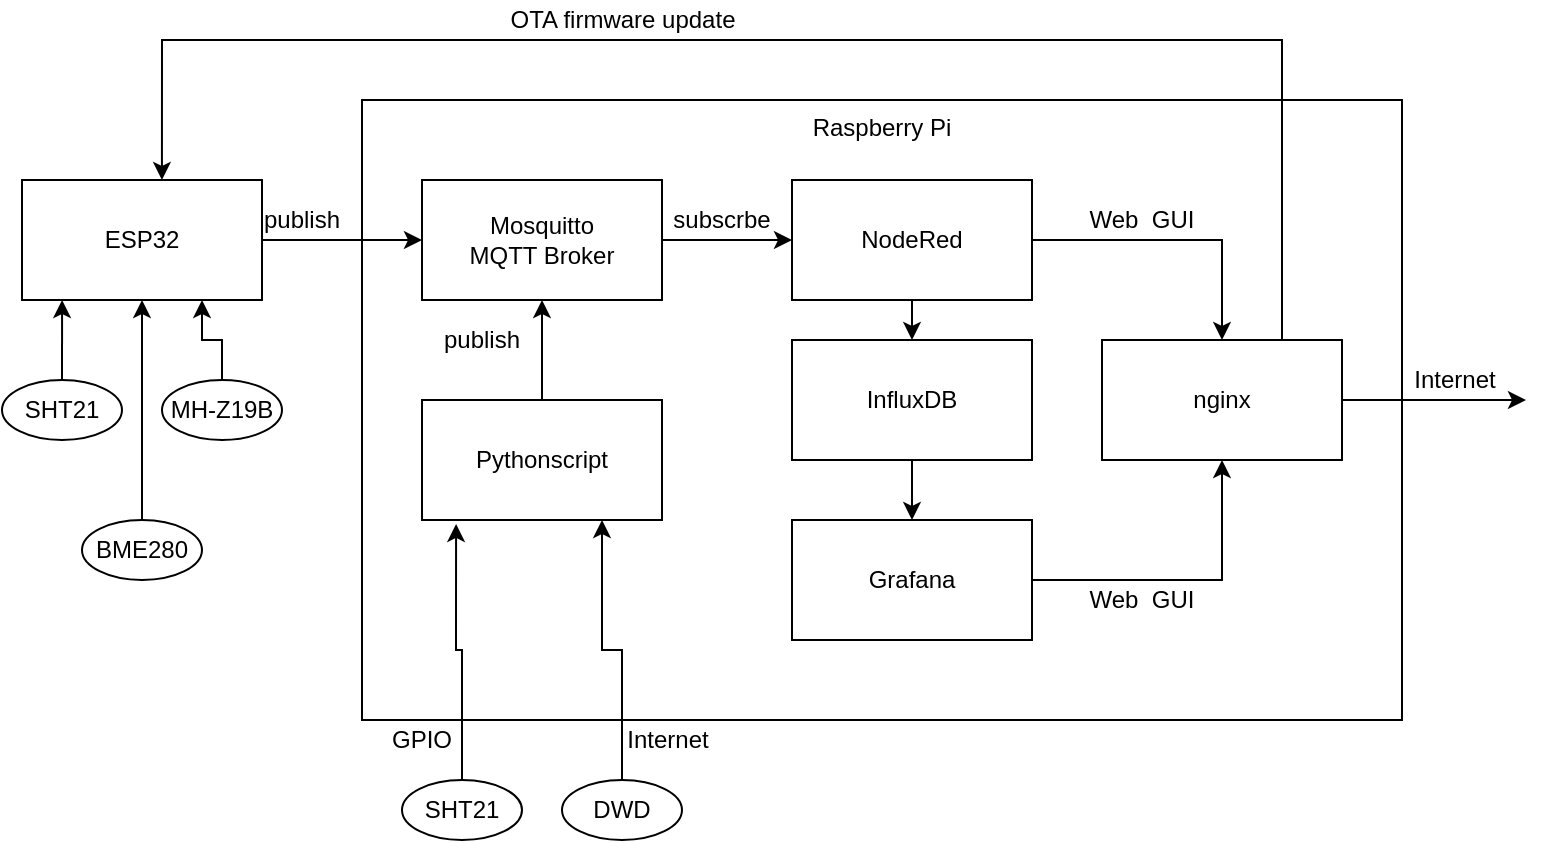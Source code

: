<mxfile version="13.5.1" type="device"><diagram id="TBIGFhf7Iyc6re4Y8X41" name="Page-1"><mxGraphModel dx="794" dy="504" grid="1" gridSize="10" guides="1" tooltips="1" connect="1" arrows="1" fold="1" page="1" pageScale="1" pageWidth="827" pageHeight="1169" math="0" shadow="0"><root><mxCell id="0"/><mxCell id="1" parent="0"/><mxCell id="pqC_s7HEM2kv7ZWtvm-m-2" value="ESP32" style="rounded=0;whiteSpace=wrap;html=1;" parent="1" vertex="1"><mxGeometry x="80" y="120" width="120" height="60" as="geometry"/></mxCell><mxCell id="pqC_s7HEM2kv7ZWtvm-m-3" value="Raspberry Pi" style="rounded=0;whiteSpace=wrap;html=1;verticalAlign=top;" parent="1" vertex="1"><mxGeometry x="250" y="80" width="520" height="310" as="geometry"/></mxCell><mxCell id="pqC_s7HEM2kv7ZWtvm-m-22" style="edgeStyle=orthogonalEdgeStyle;rounded=0;orthogonalLoop=1;jettySize=auto;html=1;exitX=1;exitY=0.5;exitDx=0;exitDy=0;entryX=0;entryY=0.5;entryDx=0;entryDy=0;" parent="1" source="pqC_s7HEM2kv7ZWtvm-m-4" target="pqC_s7HEM2kv7ZWtvm-m-5" edge="1"><mxGeometry relative="1" as="geometry"/></mxCell><mxCell id="pqC_s7HEM2kv7ZWtvm-m-4" value="Mosquitto&lt;br&gt;MQTT Broker" style="rounded=0;whiteSpace=wrap;html=1;" parent="1" vertex="1"><mxGeometry x="280" y="120" width="120" height="60" as="geometry"/></mxCell><mxCell id="pqC_s7HEM2kv7ZWtvm-m-23" style="edgeStyle=orthogonalEdgeStyle;rounded=0;orthogonalLoop=1;jettySize=auto;html=1;exitX=1;exitY=0.5;exitDx=0;exitDy=0;entryX=0.5;entryY=0;entryDx=0;entryDy=0;" parent="1" source="pqC_s7HEM2kv7ZWtvm-m-5" target="pqC_s7HEM2kv7ZWtvm-m-20" edge="1"><mxGeometry relative="1" as="geometry"/></mxCell><mxCell id="pqC_s7HEM2kv7ZWtvm-m-27" style="edgeStyle=orthogonalEdgeStyle;rounded=0;orthogonalLoop=1;jettySize=auto;html=1;exitX=0.5;exitY=1;exitDx=0;exitDy=0;entryX=0.5;entryY=0;entryDx=0;entryDy=0;" parent="1" source="pqC_s7HEM2kv7ZWtvm-m-5" target="pqC_s7HEM2kv7ZWtvm-m-6" edge="1"><mxGeometry relative="1" as="geometry"/></mxCell><mxCell id="pqC_s7HEM2kv7ZWtvm-m-5" value="NodeRed" style="rounded=0;whiteSpace=wrap;html=1;" parent="1" vertex="1"><mxGeometry x="465" y="120" width="120" height="60" as="geometry"/></mxCell><mxCell id="pqC_s7HEM2kv7ZWtvm-m-28" style="edgeStyle=orthogonalEdgeStyle;rounded=0;orthogonalLoop=1;jettySize=auto;html=1;exitX=0.5;exitY=1;exitDx=0;exitDy=0;" parent="1" source="pqC_s7HEM2kv7ZWtvm-m-6" target="pqC_s7HEM2kv7ZWtvm-m-7" edge="1"><mxGeometry relative="1" as="geometry"/></mxCell><mxCell id="pqC_s7HEM2kv7ZWtvm-m-6" value="InfluxDB" style="rounded=0;whiteSpace=wrap;html=1;" parent="1" vertex="1"><mxGeometry x="465" y="200" width="120" height="60" as="geometry"/></mxCell><mxCell id="pqC_s7HEM2kv7ZWtvm-m-24" style="edgeStyle=orthogonalEdgeStyle;rounded=0;orthogonalLoop=1;jettySize=auto;html=1;exitX=1;exitY=0.5;exitDx=0;exitDy=0;" parent="1" source="pqC_s7HEM2kv7ZWtvm-m-7" target="pqC_s7HEM2kv7ZWtvm-m-20" edge="1"><mxGeometry relative="1" as="geometry"/></mxCell><mxCell id="pqC_s7HEM2kv7ZWtvm-m-7" value="Grafana" style="rounded=0;whiteSpace=wrap;html=1;" parent="1" vertex="1"><mxGeometry x="465" y="290" width="120" height="60" as="geometry"/></mxCell><mxCell id="pqC_s7HEM2kv7ZWtvm-m-26" style="edgeStyle=orthogonalEdgeStyle;rounded=0;orthogonalLoop=1;jettySize=auto;html=1;exitX=0.5;exitY=0;exitDx=0;exitDy=0;entryX=0.5;entryY=1;entryDx=0;entryDy=0;" parent="1" source="pqC_s7HEM2kv7ZWtvm-m-8" target="pqC_s7HEM2kv7ZWtvm-m-4" edge="1"><mxGeometry relative="1" as="geometry"/></mxCell><mxCell id="pqC_s7HEM2kv7ZWtvm-m-8" value="Pythonscript" style="rounded=0;whiteSpace=wrap;html=1;" parent="1" vertex="1"><mxGeometry x="280" y="230" width="120" height="60" as="geometry"/></mxCell><mxCell id="pqC_s7HEM2kv7ZWtvm-m-10" style="edgeStyle=orthogonalEdgeStyle;rounded=0;orthogonalLoop=1;jettySize=auto;html=1;exitX=1;exitY=0.5;exitDx=0;exitDy=0;entryX=0;entryY=0.5;entryDx=0;entryDy=0;" parent="1" source="pqC_s7HEM2kv7ZWtvm-m-2" target="pqC_s7HEM2kv7ZWtvm-m-4" edge="1"><mxGeometry relative="1" as="geometry"/></mxCell><mxCell id="pqC_s7HEM2kv7ZWtvm-m-25" style="edgeStyle=orthogonalEdgeStyle;rounded=0;orthogonalLoop=1;jettySize=auto;html=1;exitX=1;exitY=0.5;exitDx=0;exitDy=0;" parent="1" source="pqC_s7HEM2kv7ZWtvm-m-20" edge="1"><mxGeometry relative="1" as="geometry"><mxPoint x="832" y="230" as="targetPoint"/></mxGeometry></mxCell><mxCell id="qsSE6hJDZk3rJnUbYkla-1" style="edgeStyle=orthogonalEdgeStyle;rounded=0;orthogonalLoop=1;jettySize=auto;html=1;exitX=0.75;exitY=0;exitDx=0;exitDy=0;entryX=0.583;entryY=0;entryDx=0;entryDy=0;entryPerimeter=0;" edge="1" parent="1" source="pqC_s7HEM2kv7ZWtvm-m-20" target="pqC_s7HEM2kv7ZWtvm-m-2"><mxGeometry relative="1" as="geometry"><Array as="points"><mxPoint x="710" y="50"/><mxPoint x="150" y="50"/></Array></mxGeometry></mxCell><mxCell id="pqC_s7HEM2kv7ZWtvm-m-20" value="nginx" style="rounded=0;whiteSpace=wrap;html=1;" parent="1" vertex="1"><mxGeometry x="620" y="200" width="120" height="60" as="geometry"/></mxCell><mxCell id="pqC_s7HEM2kv7ZWtvm-m-29" value="Web&amp;nbsp; GUI" style="text;html=1;strokeColor=none;fillColor=none;align=center;verticalAlign=middle;whiteSpace=wrap;rounded=0;" parent="1" vertex="1"><mxGeometry x="610" y="130" width="60" height="20" as="geometry"/></mxCell><mxCell id="pqC_s7HEM2kv7ZWtvm-m-30" value="Web&amp;nbsp; GUI" style="text;html=1;strokeColor=none;fillColor=none;align=center;verticalAlign=middle;whiteSpace=wrap;rounded=0;" parent="1" vertex="1"><mxGeometry x="610" y="320" width="60" height="20" as="geometry"/></mxCell><mxCell id="pqC_s7HEM2kv7ZWtvm-m-31" value="Internet" style="text;html=1;align=center;verticalAlign=middle;resizable=0;points=[];autosize=1;" parent="1" vertex="1"><mxGeometry x="766" y="210" width="60" height="20" as="geometry"/></mxCell><mxCell id="pqC_s7HEM2kv7ZWtvm-m-32" value="publish" style="text;html=1;strokeColor=none;fillColor=none;align=center;verticalAlign=middle;whiteSpace=wrap;rounded=0;" parent="1" vertex="1"><mxGeometry x="200" y="130" width="40" height="20" as="geometry"/></mxCell><mxCell id="pqC_s7HEM2kv7ZWtvm-m-33" value="publish" style="text;html=1;strokeColor=none;fillColor=none;align=center;verticalAlign=middle;whiteSpace=wrap;rounded=0;" parent="1" vertex="1"><mxGeometry x="290" y="190" width="40" height="20" as="geometry"/></mxCell><mxCell id="pqC_s7HEM2kv7ZWtvm-m-34" value="subscrbe" style="text;html=1;strokeColor=none;fillColor=none;align=center;verticalAlign=middle;whiteSpace=wrap;rounded=0;" parent="1" vertex="1"><mxGeometry x="410" y="130" width="40" height="20" as="geometry"/></mxCell><mxCell id="pqC_s7HEM2kv7ZWtvm-m-39" style="edgeStyle=orthogonalEdgeStyle;rounded=0;orthogonalLoop=1;jettySize=auto;html=1;exitX=0.5;exitY=0;exitDx=0;exitDy=0;entryX=0.142;entryY=1.033;entryDx=0;entryDy=0;entryPerimeter=0;" parent="1" source="pqC_s7HEM2kv7ZWtvm-m-37" target="pqC_s7HEM2kv7ZWtvm-m-8" edge="1"><mxGeometry relative="1" as="geometry"/></mxCell><mxCell id="pqC_s7HEM2kv7ZWtvm-m-37" value="SHT21" style="ellipse;whiteSpace=wrap;html=1;" parent="1" vertex="1"><mxGeometry x="270" y="420" width="60" height="30" as="geometry"/></mxCell><mxCell id="pqC_s7HEM2kv7ZWtvm-m-40" style="edgeStyle=orthogonalEdgeStyle;rounded=0;orthogonalLoop=1;jettySize=auto;html=1;exitX=0.5;exitY=0;exitDx=0;exitDy=0;entryX=0.75;entryY=1;entryDx=0;entryDy=0;" parent="1" source="pqC_s7HEM2kv7ZWtvm-m-38" target="pqC_s7HEM2kv7ZWtvm-m-8" edge="1"><mxGeometry relative="1" as="geometry"/></mxCell><mxCell id="pqC_s7HEM2kv7ZWtvm-m-38" value="DWD" style="ellipse;whiteSpace=wrap;html=1;" parent="1" vertex="1"><mxGeometry x="350" y="420" width="60" height="30" as="geometry"/></mxCell><mxCell id="pqC_s7HEM2kv7ZWtvm-m-42" style="edgeStyle=orthogonalEdgeStyle;rounded=0;orthogonalLoop=1;jettySize=auto;html=1;entryX=0.167;entryY=1;entryDx=0;entryDy=0;entryPerimeter=0;" parent="1" source="pqC_s7HEM2kv7ZWtvm-m-41" target="pqC_s7HEM2kv7ZWtvm-m-2" edge="1"><mxGeometry relative="1" as="geometry"/></mxCell><mxCell id="pqC_s7HEM2kv7ZWtvm-m-41" value="SHT21" style="ellipse;whiteSpace=wrap;html=1;" parent="1" vertex="1"><mxGeometry x="70" y="220" width="60" height="30" as="geometry"/></mxCell><mxCell id="pqC_s7HEM2kv7ZWtvm-m-44" style="edgeStyle=orthogonalEdgeStyle;rounded=0;orthogonalLoop=1;jettySize=auto;html=1;entryX=0.75;entryY=1;entryDx=0;entryDy=0;" parent="1" source="pqC_s7HEM2kv7ZWtvm-m-43" target="pqC_s7HEM2kv7ZWtvm-m-2" edge="1"><mxGeometry relative="1" as="geometry"/></mxCell><mxCell id="pqC_s7HEM2kv7ZWtvm-m-43" value="MH-Z19B" style="ellipse;whiteSpace=wrap;html=1;" parent="1" vertex="1"><mxGeometry x="150" y="220" width="60" height="30" as="geometry"/></mxCell><mxCell id="pqC_s7HEM2kv7ZWtvm-m-46" style="edgeStyle=orthogonalEdgeStyle;rounded=0;orthogonalLoop=1;jettySize=auto;html=1;entryX=0.5;entryY=1;entryDx=0;entryDy=0;" parent="1" source="pqC_s7HEM2kv7ZWtvm-m-45" target="pqC_s7HEM2kv7ZWtvm-m-2" edge="1"><mxGeometry relative="1" as="geometry"/></mxCell><mxCell id="pqC_s7HEM2kv7ZWtvm-m-45" value="BME280" style="ellipse;whiteSpace=wrap;html=1;" parent="1" vertex="1"><mxGeometry x="110" y="290" width="60" height="30" as="geometry"/></mxCell><mxCell id="pqC_s7HEM2kv7ZWtvm-m-47" value="GPIO" style="text;html=1;strokeColor=none;fillColor=none;align=center;verticalAlign=middle;whiteSpace=wrap;rounded=0;" parent="1" vertex="1"><mxGeometry x="260" y="390" width="40" height="20" as="geometry"/></mxCell><mxCell id="pqC_s7HEM2kv7ZWtvm-m-48" value="Internet" style="text;html=1;strokeColor=none;fillColor=none;align=center;verticalAlign=middle;whiteSpace=wrap;rounded=0;" parent="1" vertex="1"><mxGeometry x="383" y="390" width="40" height="20" as="geometry"/></mxCell><mxCell id="qsSE6hJDZk3rJnUbYkla-2" value="OTA firmware update" style="text;html=1;align=center;verticalAlign=middle;resizable=0;points=[];autosize=1;" vertex="1" parent="1"><mxGeometry x="315" y="30" width="130" height="20" as="geometry"/></mxCell></root></mxGraphModel></diagram></mxfile>